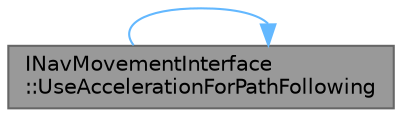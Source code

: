 digraph "INavMovementInterface::UseAccelerationForPathFollowing"
{
 // INTERACTIVE_SVG=YES
 // LATEX_PDF_SIZE
  bgcolor="transparent";
  edge [fontname=Helvetica,fontsize=10,labelfontname=Helvetica,labelfontsize=10];
  node [fontname=Helvetica,fontsize=10,shape=box,height=0.2,width=0.4];
  rankdir="LR";
  Node1 [id="Node000001",label="INavMovementInterface\l::UseAccelerationForPathFollowing",height=0.2,width=0.4,color="gray40", fillcolor="grey60", style="filled", fontcolor="black",tooltip="Returns true if acceleration should be used for path following."];
  Node1 -> Node1 [id="edge1_Node000001_Node000001",color="steelblue1",style="solid",tooltip=" "];
}
